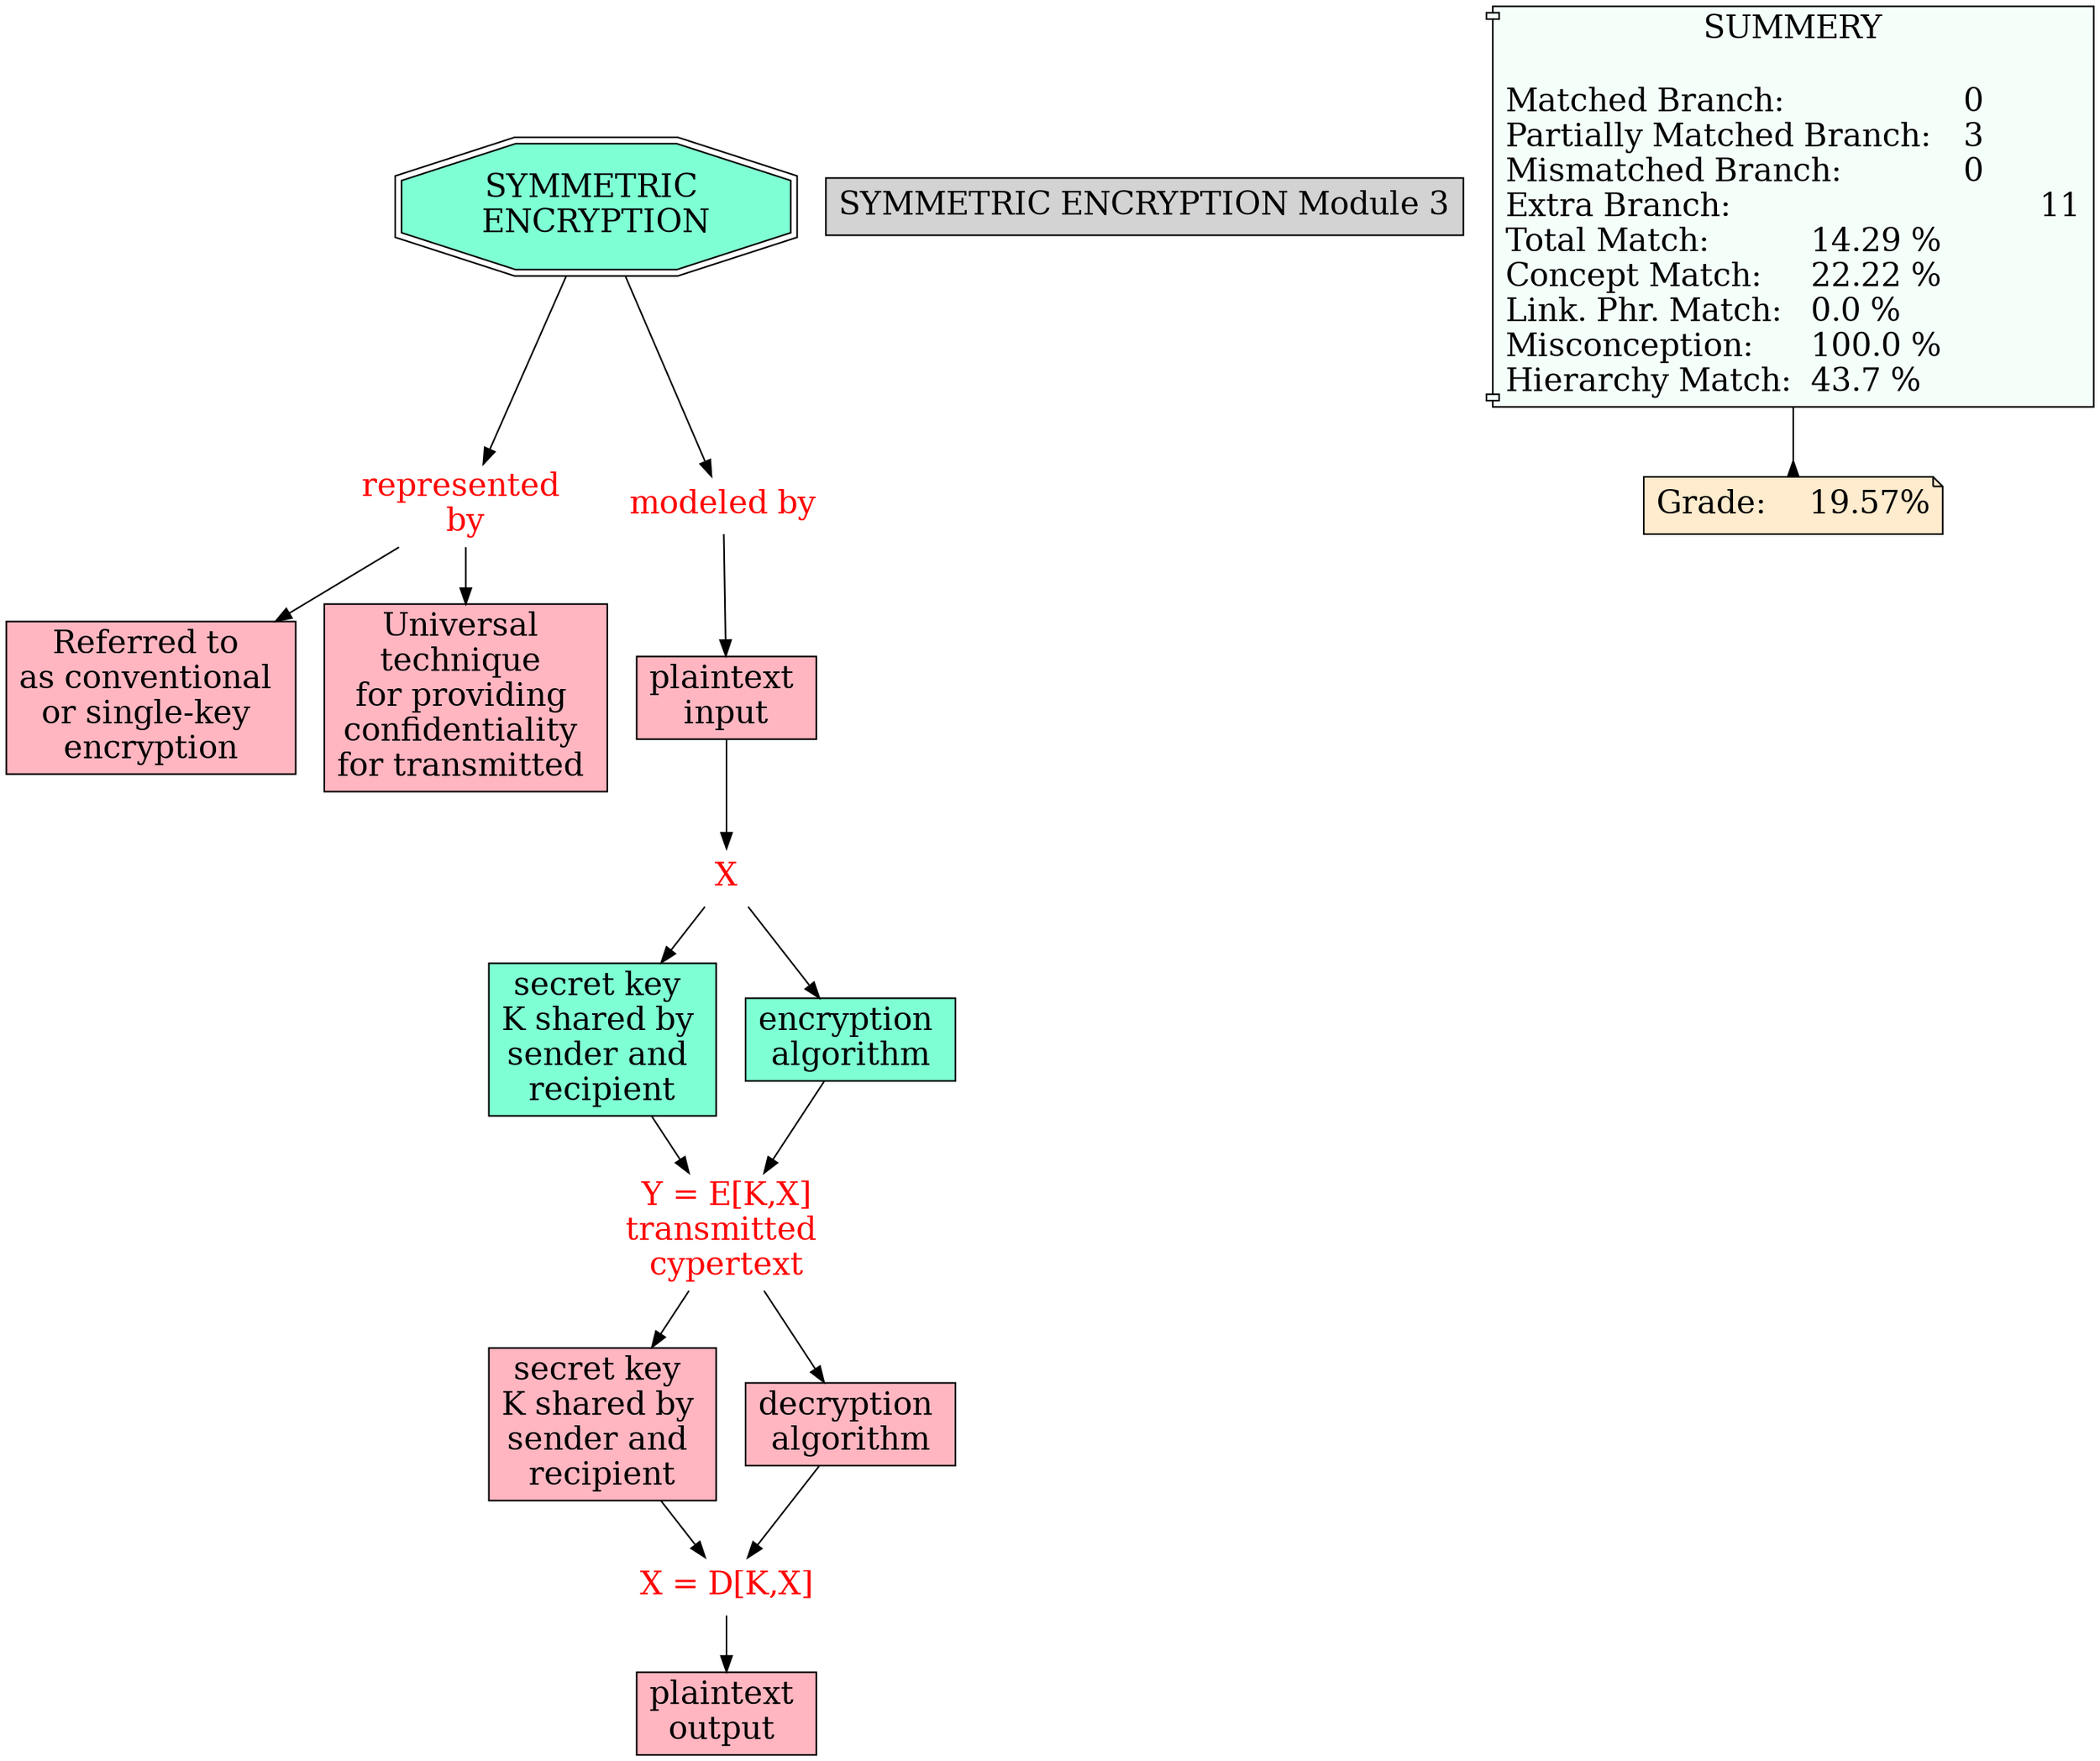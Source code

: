 // The Round Table
digraph {
	"1S433M5P3-1D5R3PZ-BMF" [label="secret key K shared by sender and recipient" Gsplines=true fontsize=20 shape=rect style=filled]
	"1S3Z9GKRV-VWBX41-LX8" [label="SYMMETRIC ENCRYPTION Module 3" Gsplines=true fontsize=20 shape=rect style=filled]
	"1S433JS15-2CHSXYD-BK9" [label="secret key K shared by sender and recipient" Gsplines=true fontsize=20 shape=rect style=filled]
	"1S434J2BP-1J6DX97-C71" [label="represented 
by" Gsplines=true fontcolor=red fontsize=20 shape=none]
	"1S4337KH7-RC2W4X-B7T" [label="Referred to 
as conventional 
or single-key 
encryption" Gsplines=true fillcolor="#FFB6C1" fontsize=20 shape=rect style=filled]
	"1S434J2BP-1J6DX97-C71" -> "1S4337KH7-RC2W4X-B7T" [constraint=true]
	"1S433M5P3-1D5R3PZ-BMF" [label="secret key 
K shared by 
sender and 
recipient" Gsplines=true fillcolor=aquamarine fontsize=20 shape=rect style=filled]
	"1S433RHDF-WXW1FS-BR0" [label=" Y = E[K,X] 
transmitted 
cypertext" Gsplines=true fontcolor=red fontsize=20 shape=none]
	"1S433M5P3-1D5R3PZ-BMF" -> "1S433RHDF-WXW1FS-BR0" [constraint=true]
	"1S434GVK8-1F0N5CN-C5S" [label="SYMMETRIC 
ENCRYPTION" Gsplines=true fillcolor=aquamarine fontsize=20 shape=doubleoctagon style=filled]
	"1S434KTJR-19TM18R-C8N" [label="modeled by
" Gsplines=true fontcolor=red fontsize=20 shape=none]
	"1S434GVK8-1F0N5CN-C5S" -> "1S434KTJR-19TM18R-C8N" [constraint=true]
	"1S434KTJR-19TM18R-C8N" [label="modeled by
" Gsplines=true fontcolor=red fontsize=20 shape=none]
	"1S433HTHG-Z0FM21-BHK" [label="plaintext 
input" Gsplines=true fillcolor="#FFB6C1" fontsize=20 shape=rect style=filled]
	"1S434KTJR-19TM18R-C8N" -> "1S433HTHG-Z0FM21-BHK" [constraint=true]
	"1S434GVK8-1F0N5CN-C5S" [label="SYMMETRIC 
ENCRYPTION" Gsplines=true fillcolor=aquamarine fontsize=20 shape=doubleoctagon style=filled]
	"1S434J2BP-1J6DX97-C71" [label="represented 
by" Gsplines=true fontcolor=red fontsize=20 shape=none]
	"1S434GVK8-1F0N5CN-C5S" -> "1S434J2BP-1J6DX97-C71" [constraint=true]
	"1S433R512-1T1G5VL-BQ9" [label=" X " Gsplines=true fontcolor=red fontsize=20 shape=none]
	"1S433M5P3-1D5R3PZ-BMF" [label="secret key 
K shared by 
sender and 
recipient" Gsplines=true fillcolor=aquamarine fontsize=20 shape=rect style=filled]
	"1S433R512-1T1G5VL-BQ9" -> "1S433M5P3-1D5R3PZ-BMF" [constraint=true]
	"1S434J2BP-1J6DX97-C71" [label="represented 
by" Gsplines=true fontcolor=red fontsize=20 shape=none]
	"1S4337HTC-MJSDVZ-B7P" [label="Universal 
technique 
for providing 
confidentiality 
for transmitted 
" Gsplines=true fillcolor="#FFB6C1" fontsize=20 shape=rect style=filled]
	"1S434J2BP-1J6DX97-C71" -> "1S4337HTC-MJSDVZ-B7P" [constraint=true]
	"1S433JS15-2CHSXYD-BK9" [label="secret key 
K shared by 
sender and 
recipient" Gsplines=true fillcolor="#FFB6C1" fontsize=20 shape=rect style=filled]
	"1S433RXQR-HDJTV1-BRR" [label=" X = D[K,X] 
" Gsplines=true fontcolor=red fontsize=20 shape=none]
	"1S433JS15-2CHSXYD-BK9" -> "1S433RXQR-HDJTV1-BRR" [constraint=true]
	"1S433RHDF-WXW1FS-BR0" [label=" Y = E[K,X] 
transmitted 
cypertext" Gsplines=true fontcolor=red fontsize=20 shape=none]
	"1S433JS15-2CHSXYD-BK9" [label="secret key 
K shared by 
sender and 
recipient" Gsplines=true fillcolor="#FFB6C1" fontsize=20 shape=rect style=filled]
	"1S433RHDF-WXW1FS-BR0" -> "1S433JS15-2CHSXYD-BK9" [constraint=true]
	"1S433RXQR-HDJTV1-BRR" [label=" X = D[K,X] 
" Gsplines=true fontcolor=red fontsize=20 shape=none]
	"1S433KPNC-10S6D2P-BLT" [label="plaintext 
output " Gsplines=true fillcolor="#FFB6C1" fontsize=20 shape=rect style=filled]
	"1S433RXQR-HDJTV1-BRR" -> "1S433KPNC-10S6D2P-BLT" [constraint=true]
	"1S433RHDF-WXW1FS-BR0" [label=" Y = E[K,X] 
transmitted 
cypertext" Gsplines=true fontcolor=red fontsize=20 shape=none]
	"1S4342JFM-14SBC9F-BZ5" [label="decryption 
algorithm" Gsplines=true fillcolor="#FFB6C1" fontsize=20 shape=rect style=filled]
	"1S433RHDF-WXW1FS-BR0" -> "1S4342JFM-14SBC9F-BZ5" [constraint=true]
	"1S4342JFM-14SBC9F-BZ5" [label="decryption 
algorithm" Gsplines=true fillcolor="#FFB6C1" fontsize=20 shape=rect style=filled]
	"1S433RXQR-HDJTV1-BRR" [label=" X = D[K,X] 
" Gsplines=true fontcolor=red fontsize=20 shape=none]
	"1S4342JFM-14SBC9F-BZ5" -> "1S433RXQR-HDJTV1-BRR" [constraint=true]
	"1S433HTHG-Z0FM21-BHK" [label="plaintext 
input" Gsplines=true fillcolor="#FFB6C1" fontsize=20 shape=rect style=filled]
	"1S433R512-1T1G5VL-BQ9" [label=" X " Gsplines=true fontcolor=red fontsize=20 shape=none]
	"1S433HTHG-Z0FM21-BHK" -> "1S433R512-1T1G5VL-BQ9" [constraint=true]
	"1S433R512-1T1G5VL-BQ9" [label=" X " Gsplines=true fontcolor=red fontsize=20 shape=none]
	"1S433X0FF-D3XQQ6-BV2" [label="encryption 
algorithm" Gsplines=true fillcolor=aquamarine fontsize=20 shape=rect style=filled]
	"1S433R512-1T1G5VL-BQ9" -> "1S433X0FF-D3XQQ6-BV2" [constraint=true]
	"1S433X0FF-D3XQQ6-BV2" [label="encryption 
algorithm" Gsplines=true fillcolor=aquamarine fontsize=20 shape=rect style=filled]
	"1S433RHDF-WXW1FS-BR0" [label=" Y = E[K,X] 
transmitted 
cypertext" Gsplines=true fontcolor=red fontsize=20 shape=none]
	"1S433X0FF-D3XQQ6-BV2" -> "1S433RHDF-WXW1FS-BR0" [constraint=true]
	Stat [label="SUMMERY

Matched Branch:			0\lPartially Matched Branch:	3\lMismatched Branch:		0\lExtra Branch:				11\lTotal Match:		14.29 %\lConcept Match:	22.22 %\lLink. Phr. Match:	0.0 %\lMisconception:	100.0 %\lHierarchy Match:	43.7 %\l" Gsplines=true fillcolor="#F5FFFA" fontsize=20 shape=component style=filled]
	Grade [label="Grade:	19.57%" Gsplines=true fillcolor="#FFEBCD" fontsize=20 shape=note style=filled]
	Stat -> Grade [arrowhead=inv color=black constraint=true]
}
